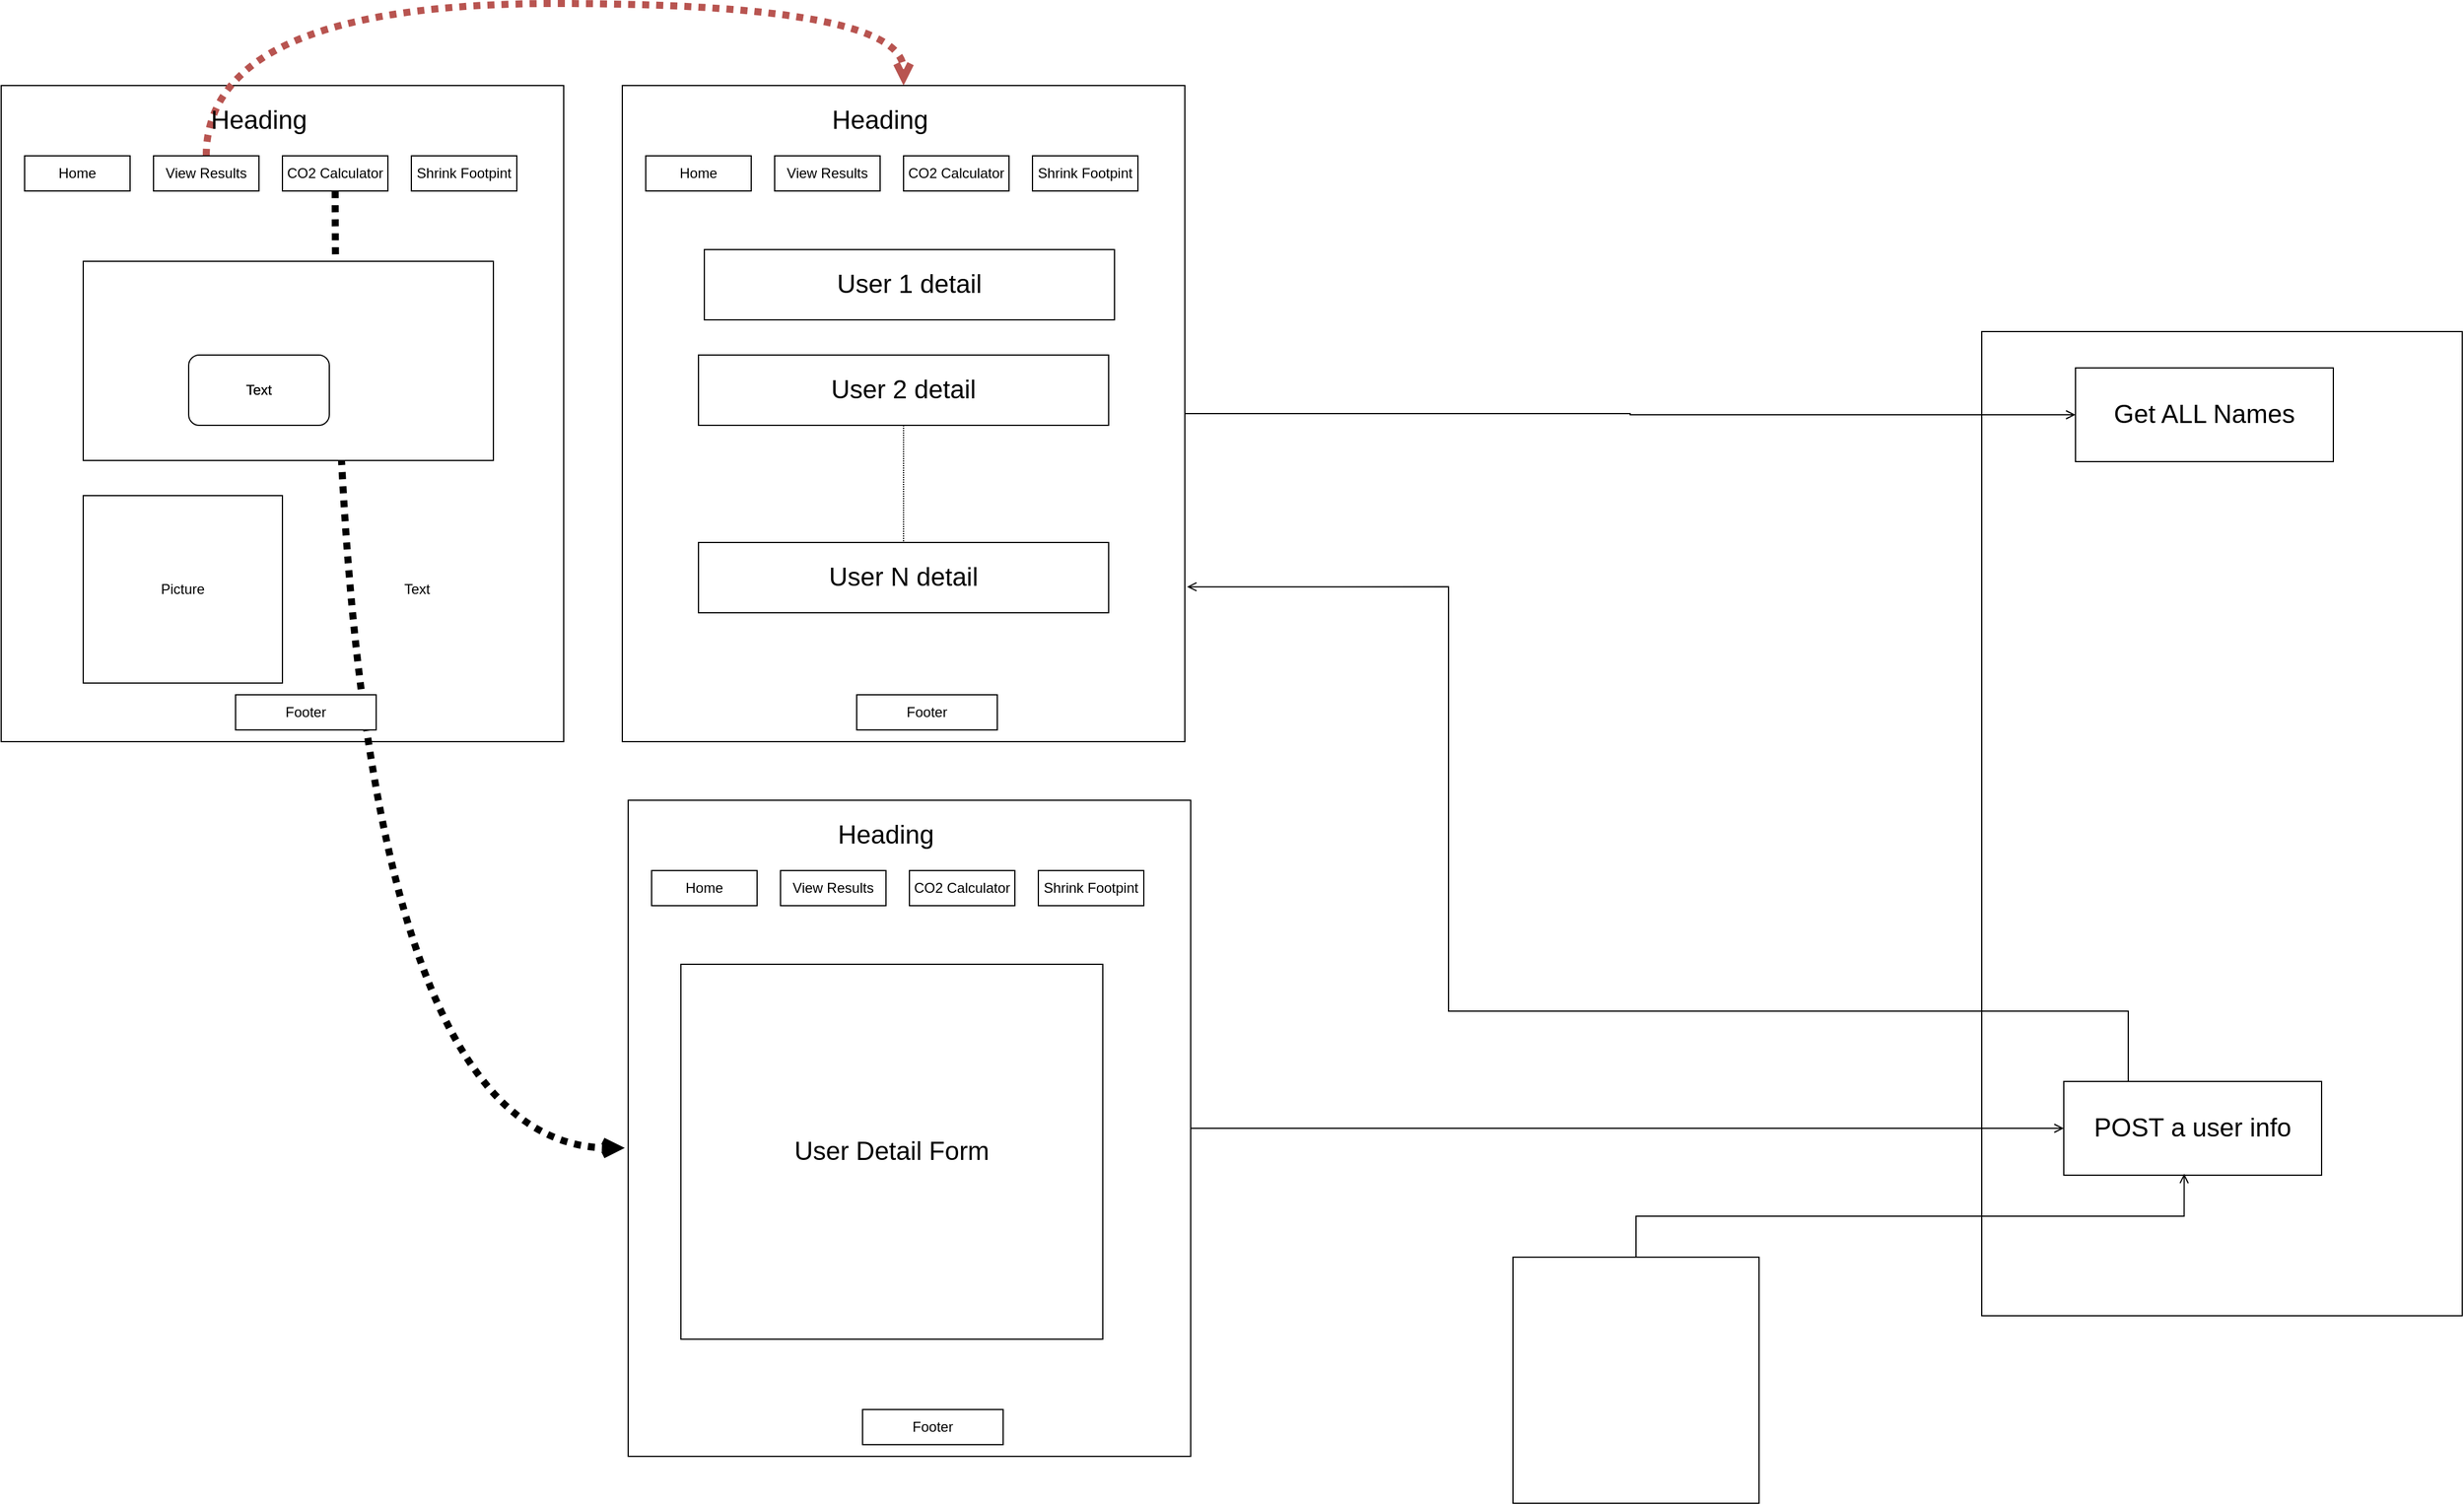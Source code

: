 <mxfile version="13.6.6" type="github">
  <diagram id="0rV6apbGINLAgSeMIbQS" name="Page-1">
    <mxGraphModel dx="1251" dy="691" grid="1" gridSize="10" guides="1" tooltips="1" connect="1" arrows="1" fold="1" page="1" pageScale="1" pageWidth="1100" pageHeight="850" math="0" shadow="0">
      <root>
        <mxCell id="0" />
        <mxCell id="1" parent="0" />
        <mxCell id="3IBG2ivtL27hc_QX_15x-55" value="" style="rounded=0;whiteSpace=wrap;html=1;fontSize=22;" parent="1" vertex="1">
          <mxGeometry x="1770" y="290" width="410" height="840" as="geometry" />
        </mxCell>
        <mxCell id="3IBG2ivtL27hc_QX_15x-5" value="" style="rounded=0;whiteSpace=wrap;html=1;" parent="1" vertex="1">
          <mxGeometry x="80" y="80" width="480" height="560" as="geometry" />
        </mxCell>
        <mxCell id="3IBG2ivtL27hc_QX_15x-6" value="Home" style="rounded=0;whiteSpace=wrap;html=1;" parent="1" vertex="1">
          <mxGeometry x="100" y="140" width="90" height="30" as="geometry" />
        </mxCell>
        <mxCell id="3IBG2ivtL27hc_QX_15x-36" style="edgeStyle=orthogonalEdgeStyle;curved=1;rounded=0;orthogonalLoop=1;jettySize=auto;html=1;exitX=0.5;exitY=0;exitDx=0;exitDy=0;entryX=0.5;entryY=0;entryDx=0;entryDy=0;dashed=1;dashPattern=1 1;endArrow=open;endFill=0;fontSize=22;fillColor=#f8cecc;strokeColor=#b85450;strokeWidth=6;" parent="1" source="3IBG2ivtL27hc_QX_15x-7" target="3IBG2ivtL27hc_QX_15x-18" edge="1">
          <mxGeometry relative="1" as="geometry">
            <Array as="points">
              <mxPoint x="255" y="10" />
              <mxPoint x="850" y="10" />
            </Array>
          </mxGeometry>
        </mxCell>
        <mxCell id="3IBG2ivtL27hc_QX_15x-7" value="View Results" style="rounded=0;whiteSpace=wrap;html=1;" parent="1" vertex="1">
          <mxGeometry x="210" y="140" width="90" height="30" as="geometry" />
        </mxCell>
        <mxCell id="3IBG2ivtL27hc_QX_15x-49" style="edgeStyle=orthogonalEdgeStyle;curved=1;rounded=0;orthogonalLoop=1;jettySize=auto;html=1;exitX=0.5;exitY=1;exitDx=0;exitDy=0;entryX=-0.006;entryY=0.53;entryDx=0;entryDy=0;entryPerimeter=0;dashed=1;dashPattern=1 1;endArrow=open;endFill=0;strokeWidth=6;fontSize=22;" parent="1" source="3IBG2ivtL27hc_QX_15x-8" target="3IBG2ivtL27hc_QX_15x-37" edge="1">
          <mxGeometry relative="1" as="geometry">
            <Array as="points">
              <mxPoint x="365" y="987" />
            </Array>
          </mxGeometry>
        </mxCell>
        <mxCell id="3IBG2ivtL27hc_QX_15x-8" value="CO2 Calculator" style="rounded=0;whiteSpace=wrap;html=1;" parent="1" vertex="1">
          <mxGeometry x="320" y="140" width="90" height="30" as="geometry" />
        </mxCell>
        <mxCell id="3IBG2ivtL27hc_QX_15x-9" value="Shrink Footpint" style="rounded=0;whiteSpace=wrap;html=1;" parent="1" vertex="1">
          <mxGeometry x="430" y="140" width="90" height="30" as="geometry" />
        </mxCell>
        <mxCell id="3IBG2ivtL27hc_QX_15x-10" value="Heading" style="text;html=1;strokeColor=none;fillColor=none;align=center;verticalAlign=middle;whiteSpace=wrap;rounded=0;fontSize=22;" parent="1" vertex="1">
          <mxGeometry x="160" y="100" width="280" height="20" as="geometry" />
        </mxCell>
        <mxCell id="3IBG2ivtL27hc_QX_15x-11" value="Video" style="rounded=0;whiteSpace=wrap;html=1;" parent="1" vertex="1">
          <mxGeometry x="150" y="230" width="350" height="170" as="geometry" />
        </mxCell>
        <mxCell id="3IBG2ivtL27hc_QX_15x-12" value="" style="rounded=1;whiteSpace=wrap;html=1;" parent="1" vertex="1">
          <mxGeometry x="240" y="310" width="120" height="60" as="geometry" />
        </mxCell>
        <mxCell id="3IBG2ivtL27hc_QX_15x-13" value="Picture" style="rounded=0;whiteSpace=wrap;html=1;" parent="1" vertex="1">
          <mxGeometry x="150" y="430" width="170" height="160" as="geometry" />
        </mxCell>
        <mxCell id="3IBG2ivtL27hc_QX_15x-14" value="Text" style="text;html=1;strokeColor=none;fillColor=none;align=center;verticalAlign=middle;whiteSpace=wrap;rounded=0;" parent="1" vertex="1">
          <mxGeometry x="280" y="330" width="40" height="20" as="geometry" />
        </mxCell>
        <mxCell id="3IBG2ivtL27hc_QX_15x-15" value="Text" style="text;html=1;strokeColor=none;fillColor=none;align=center;verticalAlign=middle;whiteSpace=wrap;rounded=0;" parent="1" vertex="1">
          <mxGeometry x="370" y="430" width="130" height="160" as="geometry" />
        </mxCell>
        <mxCell id="3IBG2ivtL27hc_QX_15x-16" value="Footer" style="rounded=0;whiteSpace=wrap;html=1;" parent="1" vertex="1">
          <mxGeometry x="280" y="600" width="120" height="30" as="geometry" />
        </mxCell>
        <mxCell id="3IBG2ivtL27hc_QX_15x-17" value="Text" style="text;html=1;strokeColor=none;fillColor=none;align=center;verticalAlign=middle;whiteSpace=wrap;rounded=0;" parent="1" vertex="1">
          <mxGeometry x="280" y="330" width="40" height="20" as="geometry" />
        </mxCell>
        <mxCell id="3IBG2ivtL27hc_QX_15x-51" style="edgeStyle=orthogonalEdgeStyle;rounded=0;orthogonalLoop=1;jettySize=auto;html=1;exitX=1;exitY=0.5;exitDx=0;exitDy=0;endArrow=open;endFill=0;strokeWidth=1;fontSize=22;" parent="1" source="3IBG2ivtL27hc_QX_15x-18" target="3IBG2ivtL27hc_QX_15x-50" edge="1">
          <mxGeometry relative="1" as="geometry" />
        </mxCell>
        <mxCell id="3IBG2ivtL27hc_QX_15x-18" value="" style="rounded=0;whiteSpace=wrap;html=1;" parent="1" vertex="1">
          <mxGeometry x="610" y="80" width="480" height="560" as="geometry" />
        </mxCell>
        <mxCell id="3IBG2ivtL27hc_QX_15x-19" value="Home" style="rounded=0;whiteSpace=wrap;html=1;" parent="1" vertex="1">
          <mxGeometry x="630" y="140" width="90" height="30" as="geometry" />
        </mxCell>
        <mxCell id="3IBG2ivtL27hc_QX_15x-20" value="View Results" style="rounded=0;whiteSpace=wrap;html=1;" parent="1" vertex="1">
          <mxGeometry x="740" y="140" width="90" height="30" as="geometry" />
        </mxCell>
        <mxCell id="3IBG2ivtL27hc_QX_15x-21" value="CO2 Calculator" style="rounded=0;whiteSpace=wrap;html=1;" parent="1" vertex="1">
          <mxGeometry x="850" y="140" width="90" height="30" as="geometry" />
        </mxCell>
        <mxCell id="3IBG2ivtL27hc_QX_15x-22" value="Shrink Footpint" style="rounded=0;whiteSpace=wrap;html=1;" parent="1" vertex="1">
          <mxGeometry x="960" y="140" width="90" height="30" as="geometry" />
        </mxCell>
        <mxCell id="3IBG2ivtL27hc_QX_15x-23" value="Heading" style="text;html=1;strokeColor=none;fillColor=none;align=center;verticalAlign=middle;whiteSpace=wrap;rounded=0;fontSize=22;" parent="1" vertex="1">
          <mxGeometry x="690" y="100" width="280" height="20" as="geometry" />
        </mxCell>
        <mxCell id="3IBG2ivtL27hc_QX_15x-29" value="Footer" style="rounded=0;whiteSpace=wrap;html=1;" parent="1" vertex="1">
          <mxGeometry x="810" y="600" width="120" height="30" as="geometry" />
        </mxCell>
        <mxCell id="3IBG2ivtL27hc_QX_15x-31" value="User 1 detail" style="rounded=0;whiteSpace=wrap;html=1;fontSize=22;" parent="1" vertex="1">
          <mxGeometry x="680" y="220" width="350" height="60" as="geometry" />
        </mxCell>
        <mxCell id="3IBG2ivtL27hc_QX_15x-34" style="edgeStyle=orthogonalEdgeStyle;rounded=0;orthogonalLoop=1;jettySize=auto;html=1;exitX=0.5;exitY=1;exitDx=0;exitDy=0;fontSize=22;endArrow=none;endFill=0;dashed=1;dashPattern=1 1;" parent="1" source="3IBG2ivtL27hc_QX_15x-32" target="3IBG2ivtL27hc_QX_15x-33" edge="1">
          <mxGeometry relative="1" as="geometry" />
        </mxCell>
        <mxCell id="3IBG2ivtL27hc_QX_15x-32" value="User 2 detail" style="rounded=0;whiteSpace=wrap;html=1;fontSize=22;" parent="1" vertex="1">
          <mxGeometry x="675" y="310" width="350" height="60" as="geometry" />
        </mxCell>
        <mxCell id="3IBG2ivtL27hc_QX_15x-33" value="User N&amp;nbsp;detail" style="rounded=0;whiteSpace=wrap;html=1;fontSize=22;" parent="1" vertex="1">
          <mxGeometry x="675" y="470" width="350" height="60" as="geometry" />
        </mxCell>
        <mxCell id="3IBG2ivtL27hc_QX_15x-53" style="edgeStyle=orthogonalEdgeStyle;rounded=0;orthogonalLoop=1;jettySize=auto;html=1;exitX=1;exitY=0.5;exitDx=0;exitDy=0;endArrow=open;endFill=0;strokeWidth=1;fontSize=22;" parent="1" source="3IBG2ivtL27hc_QX_15x-37" target="3IBG2ivtL27hc_QX_15x-52" edge="1">
          <mxGeometry relative="1" as="geometry" />
        </mxCell>
        <mxCell id="3IBG2ivtL27hc_QX_15x-37" value="" style="rounded=0;whiteSpace=wrap;html=1;" parent="1" vertex="1">
          <mxGeometry x="615" y="690" width="480" height="560" as="geometry" />
        </mxCell>
        <mxCell id="3IBG2ivtL27hc_QX_15x-38" value="Home" style="rounded=0;whiteSpace=wrap;html=1;" parent="1" vertex="1">
          <mxGeometry x="635" y="750" width="90" height="30" as="geometry" />
        </mxCell>
        <mxCell id="3IBG2ivtL27hc_QX_15x-39" value="View Results" style="rounded=0;whiteSpace=wrap;html=1;" parent="1" vertex="1">
          <mxGeometry x="745" y="750" width="90" height="30" as="geometry" />
        </mxCell>
        <mxCell id="3IBG2ivtL27hc_QX_15x-40" value="CO2 Calculator" style="rounded=0;whiteSpace=wrap;html=1;" parent="1" vertex="1">
          <mxGeometry x="855" y="750" width="90" height="30" as="geometry" />
        </mxCell>
        <mxCell id="3IBG2ivtL27hc_QX_15x-41" value="Shrink Footpint" style="rounded=0;whiteSpace=wrap;html=1;" parent="1" vertex="1">
          <mxGeometry x="965" y="750" width="90" height="30" as="geometry" />
        </mxCell>
        <mxCell id="3IBG2ivtL27hc_QX_15x-42" value="Heading" style="text;html=1;strokeColor=none;fillColor=none;align=center;verticalAlign=middle;whiteSpace=wrap;rounded=0;fontSize=22;" parent="1" vertex="1">
          <mxGeometry x="695" y="710" width="280" height="20" as="geometry" />
        </mxCell>
        <mxCell id="3IBG2ivtL27hc_QX_15x-43" value="Footer" style="rounded=0;whiteSpace=wrap;html=1;" parent="1" vertex="1">
          <mxGeometry x="815" y="1210" width="120" height="30" as="geometry" />
        </mxCell>
        <mxCell id="3IBG2ivtL27hc_QX_15x-48" value="User Detail Form" style="rounded=0;whiteSpace=wrap;html=1;fontSize=22;" parent="1" vertex="1">
          <mxGeometry x="660" y="830" width="360" height="320" as="geometry" />
        </mxCell>
        <mxCell id="3IBG2ivtL27hc_QX_15x-50" value="Get ALL Names" style="rounded=0;whiteSpace=wrap;html=1;fontSize=22;" parent="1" vertex="1">
          <mxGeometry x="1850" y="321" width="220" height="80" as="geometry" />
        </mxCell>
        <mxCell id="3IBG2ivtL27hc_QX_15x-54" style="edgeStyle=orthogonalEdgeStyle;rounded=0;orthogonalLoop=1;jettySize=auto;html=1;exitX=0.25;exitY=0;exitDx=0;exitDy=0;entryX=1.004;entryY=0.764;entryDx=0;entryDy=0;endArrow=open;endFill=0;strokeWidth=1;fontSize=22;entryPerimeter=0;" parent="1" source="3IBG2ivtL27hc_QX_15x-52" target="3IBG2ivtL27hc_QX_15x-18" edge="1">
          <mxGeometry relative="1" as="geometry">
            <Array as="points">
              <mxPoint x="1895" y="870" />
              <mxPoint x="1315" y="870" />
              <mxPoint x="1315" y="508" />
            </Array>
          </mxGeometry>
        </mxCell>
        <mxCell id="3IBG2ivtL27hc_QX_15x-52" value="POST a user info" style="rounded=0;whiteSpace=wrap;html=1;fontSize=22;" parent="1" vertex="1">
          <mxGeometry x="1840" y="930" width="220" height="80" as="geometry" />
        </mxCell>
        <mxCell id="3IBG2ivtL27hc_QX_15x-57" style="edgeStyle=orthogonalEdgeStyle;rounded=0;orthogonalLoop=1;jettySize=auto;html=1;exitX=0.5;exitY=0;exitDx=0;exitDy=0;entryX=0.467;entryY=0.984;entryDx=0;entryDy=0;entryPerimeter=0;endArrow=open;endFill=0;strokeWidth=1;fontSize=22;" parent="1" source="3IBG2ivtL27hc_QX_15x-56" target="3IBG2ivtL27hc_QX_15x-52" edge="1">
          <mxGeometry relative="1" as="geometry" />
        </mxCell>
        <mxCell id="3IBG2ivtL27hc_QX_15x-56" value="" style="rounded=0;whiteSpace=wrap;html=1;fontSize=22;" parent="1" vertex="1">
          <mxGeometry x="1370" y="1080" width="210" height="210" as="geometry" />
        </mxCell>
      </root>
    </mxGraphModel>
  </diagram>
</mxfile>
